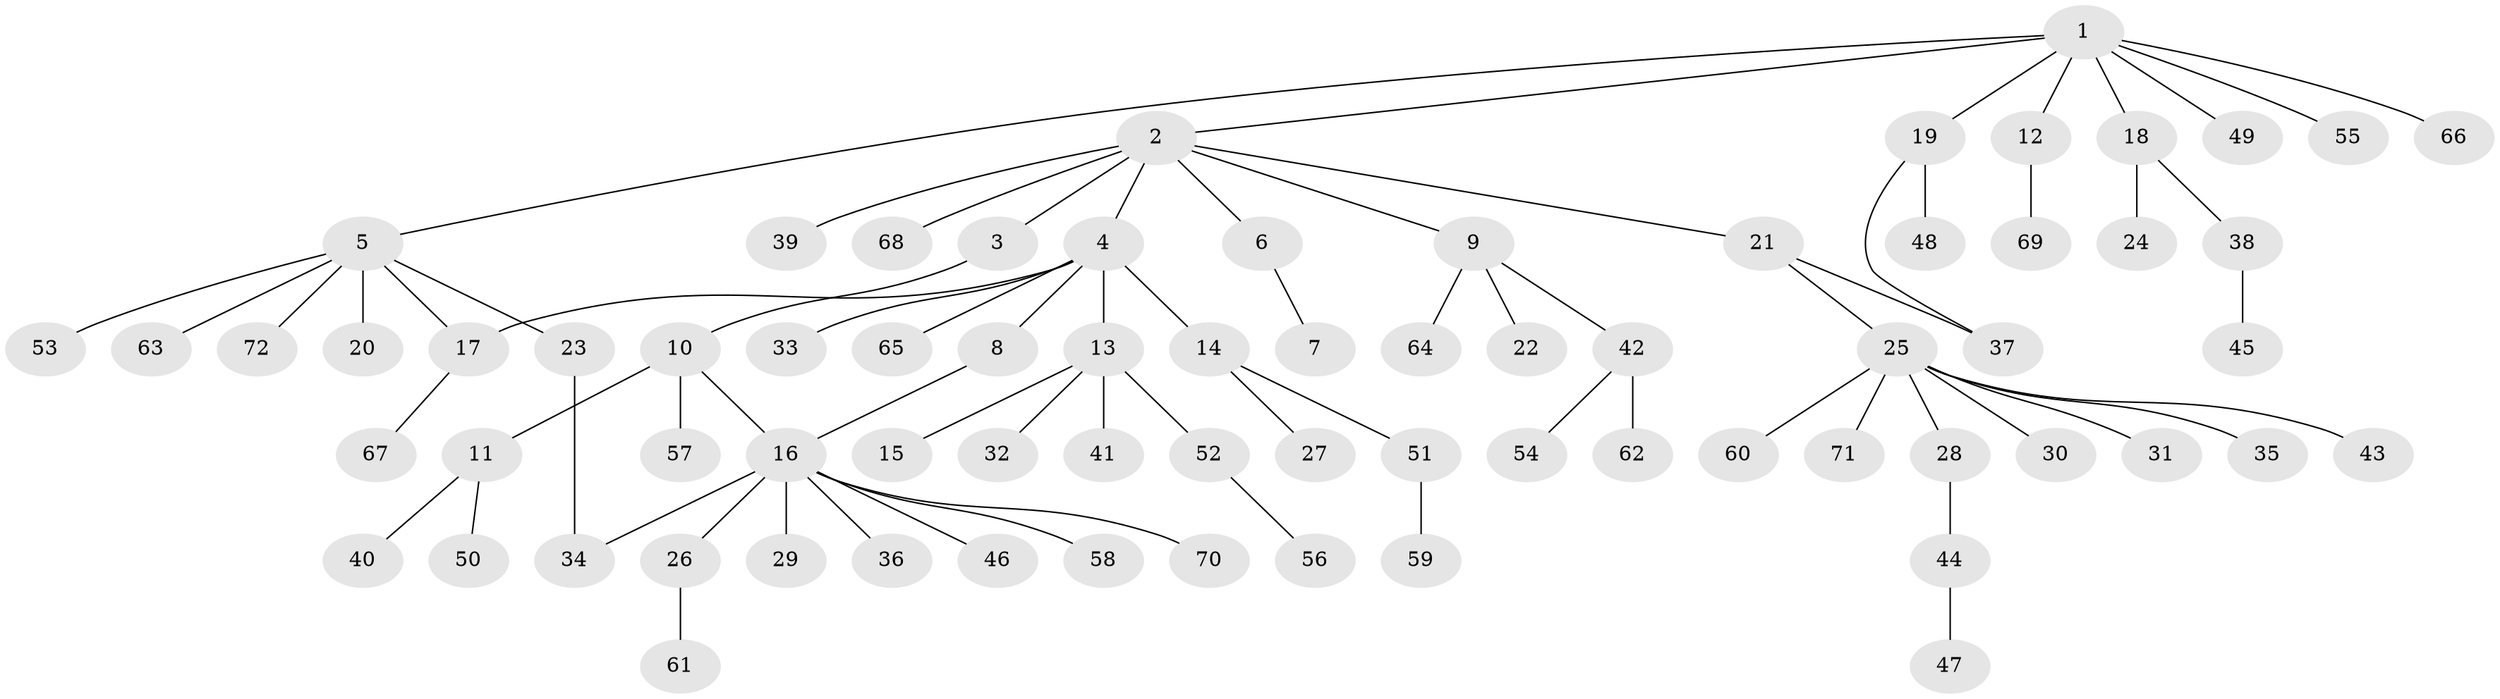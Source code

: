 // Generated by graph-tools (version 1.1) at 2025/49/03/09/25 03:49:52]
// undirected, 72 vertices, 75 edges
graph export_dot {
graph [start="1"]
  node [color=gray90,style=filled];
  1;
  2;
  3;
  4;
  5;
  6;
  7;
  8;
  9;
  10;
  11;
  12;
  13;
  14;
  15;
  16;
  17;
  18;
  19;
  20;
  21;
  22;
  23;
  24;
  25;
  26;
  27;
  28;
  29;
  30;
  31;
  32;
  33;
  34;
  35;
  36;
  37;
  38;
  39;
  40;
  41;
  42;
  43;
  44;
  45;
  46;
  47;
  48;
  49;
  50;
  51;
  52;
  53;
  54;
  55;
  56;
  57;
  58;
  59;
  60;
  61;
  62;
  63;
  64;
  65;
  66;
  67;
  68;
  69;
  70;
  71;
  72;
  1 -- 2;
  1 -- 5;
  1 -- 12;
  1 -- 18;
  1 -- 19;
  1 -- 49;
  1 -- 55;
  1 -- 66;
  2 -- 3;
  2 -- 4;
  2 -- 6;
  2 -- 9;
  2 -- 21;
  2 -- 39;
  2 -- 68;
  3 -- 10;
  4 -- 8;
  4 -- 13;
  4 -- 14;
  4 -- 17;
  4 -- 33;
  4 -- 65;
  5 -- 17;
  5 -- 20;
  5 -- 23;
  5 -- 53;
  5 -- 63;
  5 -- 72;
  6 -- 7;
  8 -- 16;
  9 -- 22;
  9 -- 42;
  9 -- 64;
  10 -- 11;
  10 -- 16;
  10 -- 57;
  11 -- 40;
  11 -- 50;
  12 -- 69;
  13 -- 15;
  13 -- 32;
  13 -- 41;
  13 -- 52;
  14 -- 27;
  14 -- 51;
  16 -- 26;
  16 -- 29;
  16 -- 34;
  16 -- 36;
  16 -- 46;
  16 -- 58;
  16 -- 70;
  17 -- 67;
  18 -- 24;
  18 -- 38;
  19 -- 37;
  19 -- 48;
  21 -- 25;
  21 -- 37;
  23 -- 34;
  25 -- 28;
  25 -- 30;
  25 -- 31;
  25 -- 35;
  25 -- 43;
  25 -- 60;
  25 -- 71;
  26 -- 61;
  28 -- 44;
  38 -- 45;
  42 -- 54;
  42 -- 62;
  44 -- 47;
  51 -- 59;
  52 -- 56;
}
